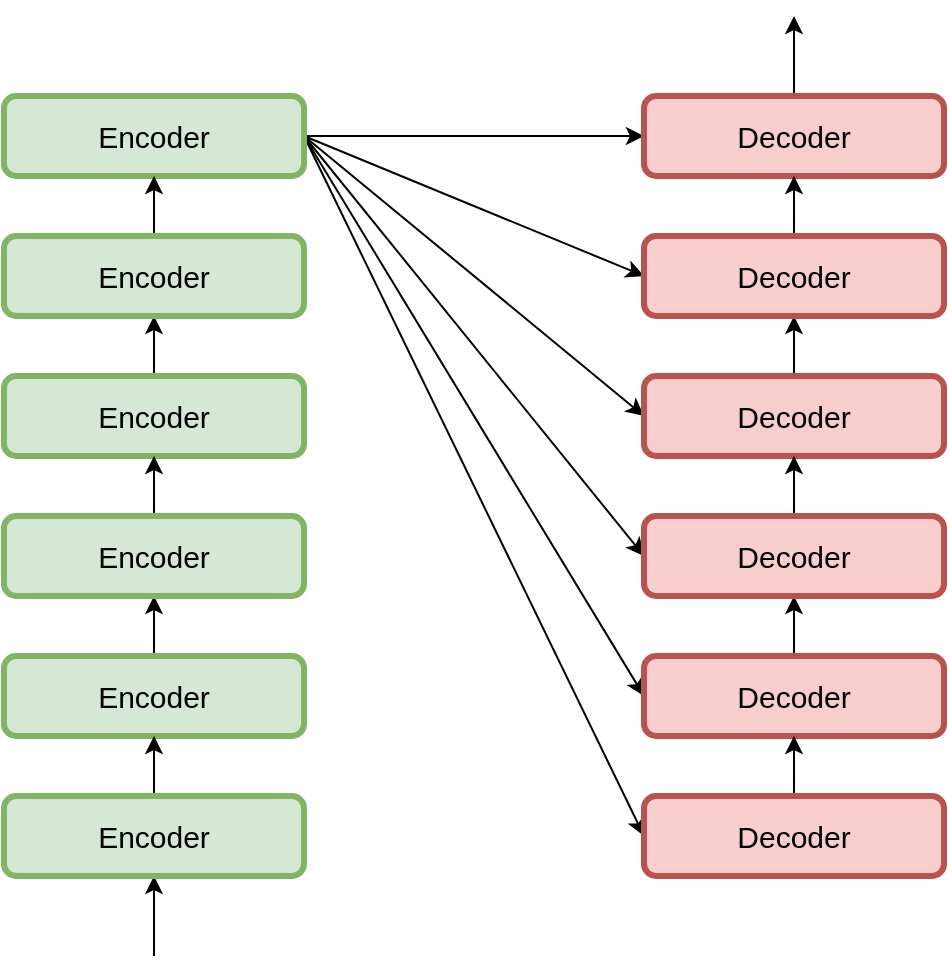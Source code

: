 <mxfile>
    <diagram id="YKqGq8ko1g6_fZrNPcCa" name="Page-1">
        <mxGraphModel dx="1062" dy="686" grid="1" gridSize="10" guides="1" tooltips="1" connect="1" arrows="1" fold="1" page="1" pageScale="1" pageWidth="4681" pageHeight="3300" math="0" shadow="0">
            <root>
                <mxCell id="0"/>
                <mxCell id="1" parent="0"/>
                <mxCell id="15" value="" style="edgeStyle=none;html=1;fontSize=15;" parent="1" source="2" target="5" edge="1">
                    <mxGeometry relative="1" as="geometry"/>
                </mxCell>
                <mxCell id="2" value="Encoder" style="rounded=1;whiteSpace=wrap;html=1;fillColor=#d5e8d4;strokeColor=#82b366;fontSize=15;strokeWidth=3;" parent="1" vertex="1">
                    <mxGeometry x="120" y="440" width="150" height="40" as="geometry"/>
                </mxCell>
                <mxCell id="14" value="" style="edgeStyle=none;html=1;fontSize=15;" parent="1" source="3" target="2" edge="1">
                    <mxGeometry relative="1" as="geometry"/>
                </mxCell>
                <mxCell id="30" style="edgeStyle=none;html=1;startArrow=classic;startFill=1;endArrow=none;endFill=0;fontSize=15;" parent="1" source="3" edge="1">
                    <mxGeometry relative="1" as="geometry">
                        <mxPoint x="195.0" y="590" as="targetPoint"/>
                    </mxGeometry>
                </mxCell>
                <mxCell id="3" value="Encoder" style="rounded=1;whiteSpace=wrap;html=1;fillColor=#d5e8d4;strokeColor=#82b366;fontSize=15;strokeWidth=3;" parent="1" vertex="1">
                    <mxGeometry x="120" y="510" width="150" height="40" as="geometry"/>
                </mxCell>
                <mxCell id="17" value="" style="edgeStyle=none;html=1;fontSize=15;" parent="1" source="4" target="7" edge="1">
                    <mxGeometry relative="1" as="geometry"/>
                </mxCell>
                <mxCell id="4" value="Encoder" style="rounded=1;whiteSpace=wrap;html=1;fillColor=#d5e8d4;strokeColor=#82b366;fontSize=15;strokeWidth=3;" parent="1" vertex="1">
                    <mxGeometry x="120" y="300" width="150" height="40" as="geometry"/>
                </mxCell>
                <mxCell id="16" value="" style="edgeStyle=none;html=1;fontSize=15;" parent="1" source="5" target="4" edge="1">
                    <mxGeometry relative="1" as="geometry"/>
                </mxCell>
                <mxCell id="5" value="Encoder" style="rounded=1;whiteSpace=wrap;html=1;fillColor=#d5e8d4;strokeColor=#82b366;fontSize=15;strokeWidth=3;" parent="1" vertex="1">
                    <mxGeometry x="120" y="370" width="150" height="40" as="geometry"/>
                </mxCell>
                <mxCell id="24" style="edgeStyle=none;html=1;entryX=0;entryY=0.5;entryDx=0;entryDy=0;exitX=1;exitY=0.5;exitDx=0;exitDy=0;fontSize=15;" parent="1" source="6" target="9" edge="1">
                    <mxGeometry relative="1" as="geometry"/>
                </mxCell>
                <mxCell id="25" style="edgeStyle=none;html=1;entryX=0;entryY=0.5;entryDx=0;entryDy=0;exitX=1;exitY=0.5;exitDx=0;exitDy=0;fontSize=15;" parent="1" source="6" target="8" edge="1">
                    <mxGeometry relative="1" as="geometry"/>
                </mxCell>
                <mxCell id="26" style="edgeStyle=none;html=1;entryX=0;entryY=0.5;entryDx=0;entryDy=0;exitX=1;exitY=0.5;exitDx=0;exitDy=0;fontSize=15;" parent="1" source="6" target="11" edge="1">
                    <mxGeometry relative="1" as="geometry"/>
                </mxCell>
                <mxCell id="27" style="edgeStyle=none;html=1;entryX=0;entryY=0.5;entryDx=0;entryDy=0;exitX=1;exitY=0.5;exitDx=0;exitDy=0;fontSize=15;" parent="1" source="6" target="10" edge="1">
                    <mxGeometry relative="1" as="geometry"/>
                </mxCell>
                <mxCell id="28" style="edgeStyle=none;html=1;entryX=0;entryY=0.5;entryDx=0;entryDy=0;exitX=1;exitY=0.5;exitDx=0;exitDy=0;fontSize=15;" parent="1" source="6" target="13" edge="1">
                    <mxGeometry relative="1" as="geometry"/>
                </mxCell>
                <mxCell id="29" style="edgeStyle=none;html=1;entryX=0;entryY=0.5;entryDx=0;entryDy=0;fontSize=15;" parent="1" source="6" target="12" edge="1">
                    <mxGeometry relative="1" as="geometry"/>
                </mxCell>
                <mxCell id="6" value="Encoder" style="rounded=1;whiteSpace=wrap;html=1;fillColor=#d5e8d4;strokeColor=#82b366;fontSize=15;strokeWidth=3;" parent="1" vertex="1">
                    <mxGeometry x="120" y="160" width="150" height="40" as="geometry"/>
                </mxCell>
                <mxCell id="18" value="" style="edgeStyle=none;html=1;fontSize=15;" parent="1" source="7" target="6" edge="1">
                    <mxGeometry relative="1" as="geometry"/>
                </mxCell>
                <mxCell id="7" value="Encoder" style="rounded=1;whiteSpace=wrap;html=1;fillColor=#d5e8d4;strokeColor=#82b366;fontSize=15;strokeWidth=3;" parent="1" vertex="1">
                    <mxGeometry x="120" y="230" width="150" height="40" as="geometry"/>
                </mxCell>
                <mxCell id="20" value="" style="edgeStyle=none;html=1;fontSize=15;" parent="1" source="8" target="11" edge="1">
                    <mxGeometry relative="1" as="geometry"/>
                </mxCell>
                <mxCell id="8" value="&lt;span style=&quot;color: rgb(0, 0, 0);&quot;&gt;Decoder&lt;/span&gt;" style="rounded=1;whiteSpace=wrap;html=1;fillColor=#f8cecc;strokeColor=#b85450;fontSize=15;strokeWidth=3;" parent="1" vertex="1">
                    <mxGeometry x="440" y="440" width="150" height="40" as="geometry"/>
                </mxCell>
                <mxCell id="19" value="" style="edgeStyle=none;html=1;fontSize=15;" parent="1" source="9" target="8" edge="1">
                    <mxGeometry relative="1" as="geometry"/>
                </mxCell>
                <mxCell id="9" value="&lt;span style=&quot;color: rgb(0, 0, 0);&quot;&gt;Decoder&lt;/span&gt;" style="rounded=1;whiteSpace=wrap;html=1;fillColor=#f8cecc;strokeColor=#b85450;fontSize=15;strokeWidth=3;" parent="1" vertex="1">
                    <mxGeometry x="440" y="510" width="150" height="40" as="geometry"/>
                </mxCell>
                <mxCell id="22" value="" style="edgeStyle=none;html=1;fontSize=15;" parent="1" source="10" target="13" edge="1">
                    <mxGeometry relative="1" as="geometry"/>
                </mxCell>
                <mxCell id="10" value="&lt;span style=&quot;color: rgb(0, 0, 0);&quot;&gt;Decoder&lt;/span&gt;" style="rounded=1;whiteSpace=wrap;html=1;fillColor=#f8cecc;strokeColor=#b85450;fontSize=15;strokeWidth=3;" parent="1" vertex="1">
                    <mxGeometry x="440" y="300" width="150" height="40" as="geometry"/>
                </mxCell>
                <mxCell id="21" value="" style="edgeStyle=none;html=1;fontSize=15;" parent="1" source="11" target="10" edge="1">
                    <mxGeometry relative="1" as="geometry"/>
                </mxCell>
                <mxCell id="11" value="&lt;span style=&quot;color: rgb(0, 0, 0);&quot;&gt;Decoder&lt;/span&gt;" style="rounded=1;whiteSpace=wrap;html=1;fillColor=#f8cecc;strokeColor=#b85450;fontSize=15;strokeWidth=3;" parent="1" vertex="1">
                    <mxGeometry x="440" y="370" width="150" height="40" as="geometry"/>
                </mxCell>
                <mxCell id="31" style="edgeStyle=none;html=1;fontSize=15;" parent="1" source="12" edge="1">
                    <mxGeometry relative="1" as="geometry">
                        <mxPoint x="515.0" y="120" as="targetPoint"/>
                    </mxGeometry>
                </mxCell>
                <mxCell id="12" value="Decoder" style="rounded=1;whiteSpace=wrap;html=1;fillColor=#f8cecc;strokeColor=#b85450;fontSize=15;strokeWidth=3;" parent="1" vertex="1">
                    <mxGeometry x="440" y="160" width="150" height="40" as="geometry"/>
                </mxCell>
                <mxCell id="23" value="" style="edgeStyle=none;html=1;fontSize=15;" parent="1" source="13" target="12" edge="1">
                    <mxGeometry relative="1" as="geometry"/>
                </mxCell>
                <mxCell id="13" value="&lt;span style=&quot;color: rgb(0, 0, 0);&quot;&gt;Decoder&lt;/span&gt;" style="rounded=1;whiteSpace=wrap;html=1;fillColor=#f8cecc;strokeColor=#b85450;fontSize=15;strokeWidth=3;" parent="1" vertex="1">
                    <mxGeometry x="440" y="230" width="150" height="40" as="geometry"/>
                </mxCell>
            </root>
        </mxGraphModel>
    </diagram>
</mxfile>